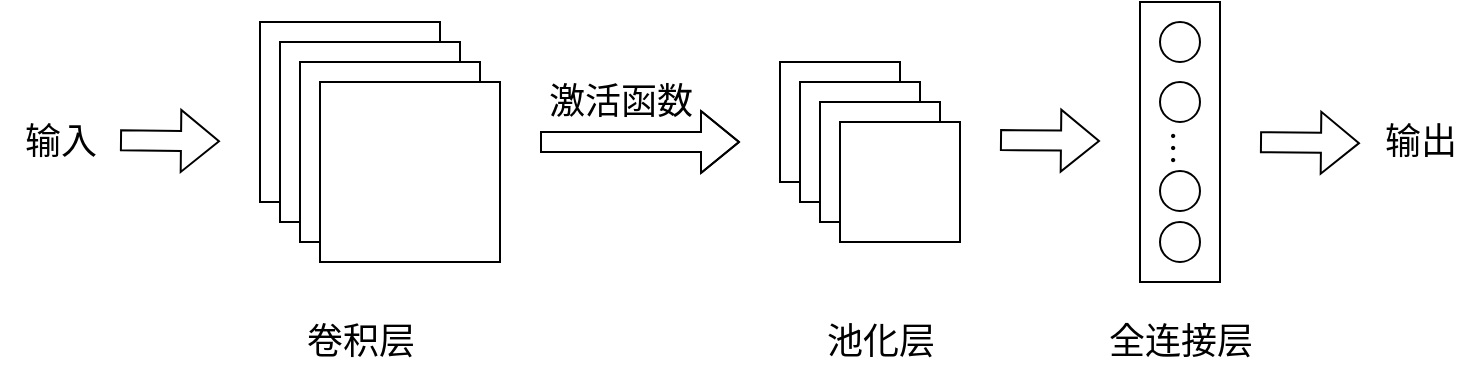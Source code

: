 <mxfile version="28.1.0">
  <diagram name="第 1 页" id="4FDxckcdzepB1UXGRd6l">
    <mxGraphModel dx="1348" dy="748" grid="1" gridSize="10" guides="1" tooltips="1" connect="1" arrows="1" fold="1" page="1" pageScale="1" pageWidth="827" pageHeight="1169" math="0" shadow="0">
      <root>
        <mxCell id="0" />
        <mxCell id="1" parent="0" />
        <mxCell id="6_FeX9YhbCCSs8YIxbvB-1" value="" style="rounded=0;whiteSpace=wrap;html=1;" vertex="1" parent="1">
          <mxGeometry x="190" y="240" width="90" height="90" as="geometry" />
        </mxCell>
        <mxCell id="6_FeX9YhbCCSs8YIxbvB-5" value="" style="rounded=0;whiteSpace=wrap;html=1;" vertex="1" parent="1">
          <mxGeometry x="450" y="260" width="60" height="60" as="geometry" />
        </mxCell>
        <mxCell id="6_FeX9YhbCCSs8YIxbvB-6" value="" style="rounded=0;whiteSpace=wrap;html=1;" vertex="1" parent="1">
          <mxGeometry x="200" y="250" width="90" height="90" as="geometry" />
        </mxCell>
        <mxCell id="6_FeX9YhbCCSs8YIxbvB-7" value="" style="rounded=0;whiteSpace=wrap;html=1;" vertex="1" parent="1">
          <mxGeometry x="210" y="260" width="90" height="90" as="geometry" />
        </mxCell>
        <mxCell id="6_FeX9YhbCCSs8YIxbvB-8" value="" style="rounded=0;whiteSpace=wrap;html=1;" vertex="1" parent="1">
          <mxGeometry x="220" y="270" width="90" height="90" as="geometry" />
        </mxCell>
        <mxCell id="6_FeX9YhbCCSs8YIxbvB-9" value="" style="rounded=0;whiteSpace=wrap;html=1;" vertex="1" parent="1">
          <mxGeometry x="460" y="270" width="60" height="60" as="geometry" />
        </mxCell>
        <mxCell id="6_FeX9YhbCCSs8YIxbvB-10" value="" style="rounded=0;whiteSpace=wrap;html=1;" vertex="1" parent="1">
          <mxGeometry x="470" y="280" width="60" height="60" as="geometry" />
        </mxCell>
        <mxCell id="6_FeX9YhbCCSs8YIxbvB-11" value="" style="rounded=0;whiteSpace=wrap;html=1;" vertex="1" parent="1">
          <mxGeometry x="480" y="290" width="60" height="60" as="geometry" />
        </mxCell>
        <mxCell id="6_FeX9YhbCCSs8YIxbvB-12" value="" style="shape=flexArrow;endArrow=classic;html=1;rounded=0;" edge="1" parent="1">
          <mxGeometry width="50" height="50" relative="1" as="geometry">
            <mxPoint x="330" y="300" as="sourcePoint" />
            <mxPoint x="430" y="300" as="targetPoint" />
            <Array as="points">
              <mxPoint x="400" y="300" />
            </Array>
          </mxGeometry>
        </mxCell>
        <mxCell id="6_FeX9YhbCCSs8YIxbvB-13" value="&lt;font face=&quot;SimSun&quot; style=&quot;font-size: 18px;&quot;&gt;激活函数&lt;/font&gt;" style="text;html=1;align=center;verticalAlign=middle;resizable=0;points=[];autosize=1;strokeColor=none;fillColor=none;" vertex="1" parent="1">
          <mxGeometry x="320" y="260" width="100" height="40" as="geometry" />
        </mxCell>
        <mxCell id="6_FeX9YhbCCSs8YIxbvB-14" value="&lt;font face=&quot;SimSun&quot; style=&quot;font-size: 18px;&quot;&gt;卷积层&lt;/font&gt;" style="text;html=1;align=center;verticalAlign=middle;resizable=0;points=[];autosize=1;strokeColor=none;fillColor=none;" vertex="1" parent="1">
          <mxGeometry x="200" y="380" width="80" height="40" as="geometry" />
        </mxCell>
        <mxCell id="6_FeX9YhbCCSs8YIxbvB-15" value="&lt;font face=&quot;SimSun&quot; style=&quot;font-size: 18px;&quot;&gt;池化层&lt;/font&gt;" style="text;html=1;align=center;verticalAlign=middle;resizable=0;points=[];autosize=1;strokeColor=none;fillColor=none;" vertex="1" parent="1">
          <mxGeometry x="460" y="380" width="80" height="40" as="geometry" />
        </mxCell>
        <mxCell id="6_FeX9YhbCCSs8YIxbvB-16" value="" style="shape=flexArrow;endArrow=classic;html=1;rounded=0;" edge="1" parent="1">
          <mxGeometry width="50" height="50" relative="1" as="geometry">
            <mxPoint x="560" y="299" as="sourcePoint" />
            <mxPoint x="610" y="299.5" as="targetPoint" />
            <Array as="points" />
          </mxGeometry>
        </mxCell>
        <mxCell id="6_FeX9YhbCCSs8YIxbvB-17" value="" style="rounded=0;whiteSpace=wrap;html=1;" vertex="1" parent="1">
          <mxGeometry x="630" y="230" width="40" height="140" as="geometry" />
        </mxCell>
        <mxCell id="6_FeX9YhbCCSs8YIxbvB-18" value="&lt;font face=&quot;SimSun&quot; style=&quot;font-size: 18px;&quot;&gt;全连接层&lt;/font&gt;" style="text;html=1;align=center;verticalAlign=middle;resizable=0;points=[];autosize=1;strokeColor=none;fillColor=none;" vertex="1" parent="1">
          <mxGeometry x="600" y="380" width="100" height="40" as="geometry" />
        </mxCell>
        <mxCell id="6_FeX9YhbCCSs8YIxbvB-19" value="" style="ellipse;whiteSpace=wrap;html=1;aspect=fixed;" vertex="1" parent="1">
          <mxGeometry x="640" y="240" width="20" height="20" as="geometry" />
        </mxCell>
        <mxCell id="6_FeX9YhbCCSs8YIxbvB-20" value="" style="ellipse;whiteSpace=wrap;html=1;aspect=fixed;" vertex="1" parent="1">
          <mxGeometry x="640" y="270" width="20" height="20" as="geometry" />
        </mxCell>
        <mxCell id="6_FeX9YhbCCSs8YIxbvB-21" value="" style="ellipse;whiteSpace=wrap;html=1;aspect=fixed;" vertex="1" parent="1">
          <mxGeometry x="640" y="340" width="20" height="20" as="geometry" />
        </mxCell>
        <mxCell id="6_FeX9YhbCCSs8YIxbvB-22" value="" style="ellipse;whiteSpace=wrap;html=1;aspect=fixed;" vertex="1" parent="1">
          <mxGeometry x="640" y="314.5" width="20" height="20" as="geometry" />
        </mxCell>
        <mxCell id="6_FeX9YhbCCSs8YIxbvB-23" value="&lt;font face=&quot;SimSun&quot; style=&quot;font-size: 18px;&quot;&gt;…&lt;/font&gt;" style="text;html=1;align=center;verticalAlign=middle;resizable=0;points=[];autosize=1;strokeColor=none;fillColor=none;flipV=1;textDirection=vertical-lr;" vertex="1" parent="1">
          <mxGeometry x="630" y="300" width="40" height="40" as="geometry" />
        </mxCell>
        <mxCell id="6_FeX9YhbCCSs8YIxbvB-24" value="" style="shape=flexArrow;endArrow=classic;html=1;rounded=0;" edge="1" parent="1">
          <mxGeometry width="50" height="50" relative="1" as="geometry">
            <mxPoint x="690" y="300.08" as="sourcePoint" />
            <mxPoint x="740" y="300.58" as="targetPoint" />
            <Array as="points" />
          </mxGeometry>
        </mxCell>
        <mxCell id="6_FeX9YhbCCSs8YIxbvB-25" value="" style="shape=flexArrow;endArrow=classic;html=1;rounded=0;" edge="1" parent="1">
          <mxGeometry width="50" height="50" relative="1" as="geometry">
            <mxPoint x="120" y="299.17" as="sourcePoint" />
            <mxPoint x="170" y="299.67" as="targetPoint" />
            <Array as="points" />
          </mxGeometry>
        </mxCell>
        <mxCell id="6_FeX9YhbCCSs8YIxbvB-27" value="&lt;font face=&quot;SimSun&quot; style=&quot;font-size: 18px;&quot;&gt;输入&lt;/font&gt;" style="text;html=1;align=center;verticalAlign=middle;resizable=0;points=[];autosize=1;strokeColor=none;fillColor=none;" vertex="1" parent="1">
          <mxGeometry x="60" y="280" width="60" height="40" as="geometry" />
        </mxCell>
        <mxCell id="6_FeX9YhbCCSs8YIxbvB-28" value="&lt;font face=&quot;SimSun&quot; style=&quot;font-size: 18px;&quot;&gt;输出&lt;/font&gt;" style="text;html=1;align=center;verticalAlign=middle;resizable=0;points=[];autosize=1;strokeColor=none;fillColor=none;" vertex="1" parent="1">
          <mxGeometry x="740" y="280" width="60" height="40" as="geometry" />
        </mxCell>
      </root>
    </mxGraphModel>
  </diagram>
</mxfile>
